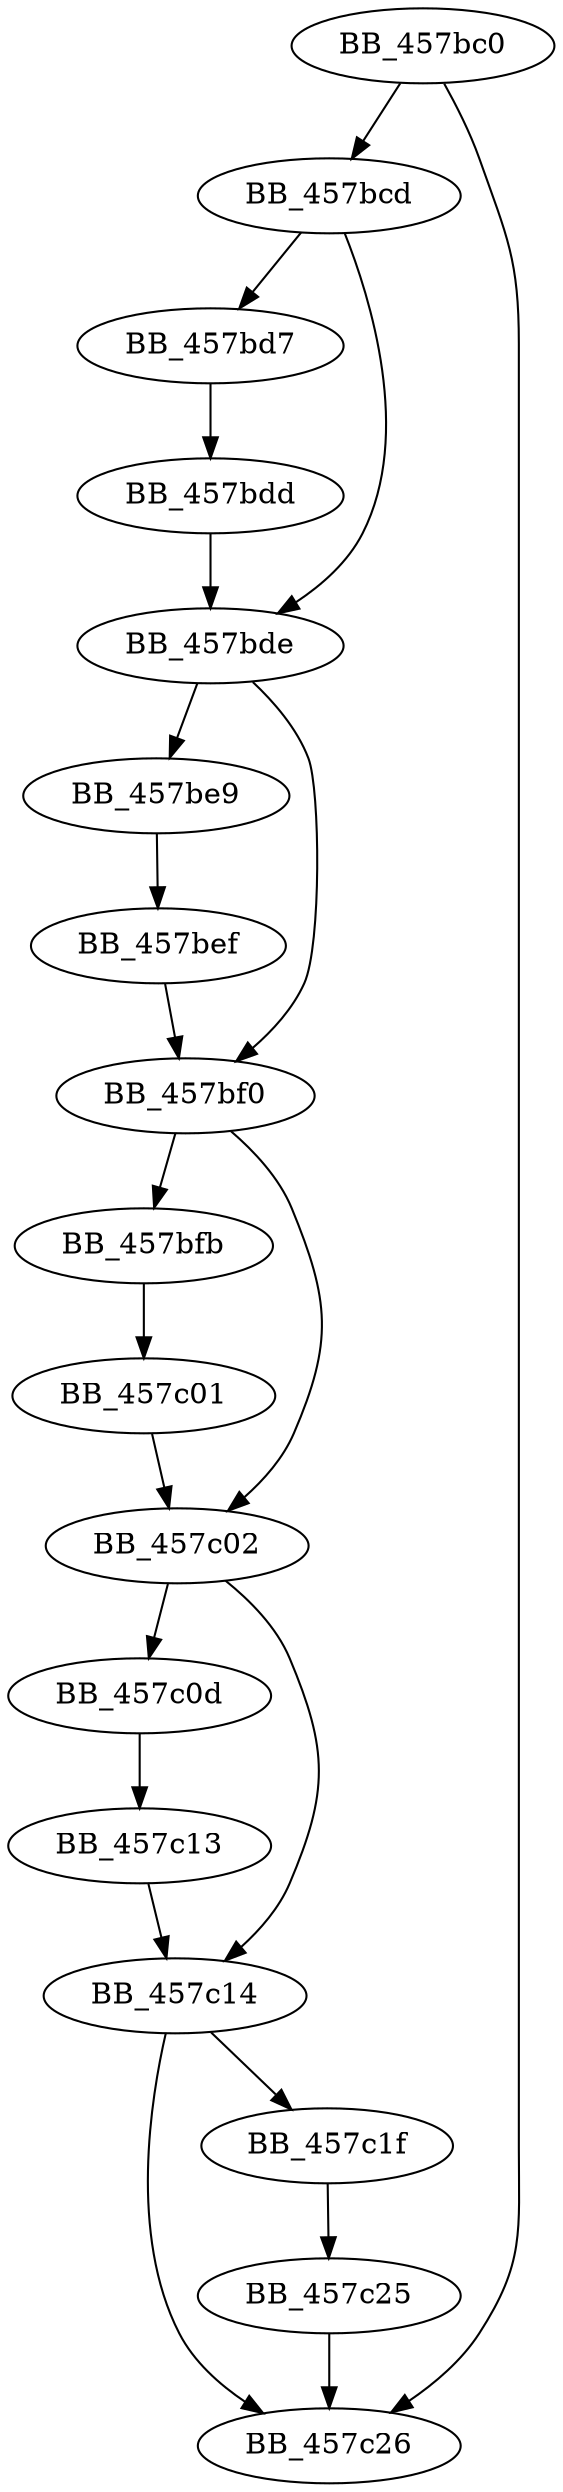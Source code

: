 DiGraph sub_457BC0{
BB_457bc0->BB_457bcd
BB_457bc0->BB_457c26
BB_457bcd->BB_457bd7
BB_457bcd->BB_457bde
BB_457bd7->BB_457bdd
BB_457bdd->BB_457bde
BB_457bde->BB_457be9
BB_457bde->BB_457bf0
BB_457be9->BB_457bef
BB_457bef->BB_457bf0
BB_457bf0->BB_457bfb
BB_457bf0->BB_457c02
BB_457bfb->BB_457c01
BB_457c01->BB_457c02
BB_457c02->BB_457c0d
BB_457c02->BB_457c14
BB_457c0d->BB_457c13
BB_457c13->BB_457c14
BB_457c14->BB_457c1f
BB_457c14->BB_457c26
BB_457c1f->BB_457c25
BB_457c25->BB_457c26
}
